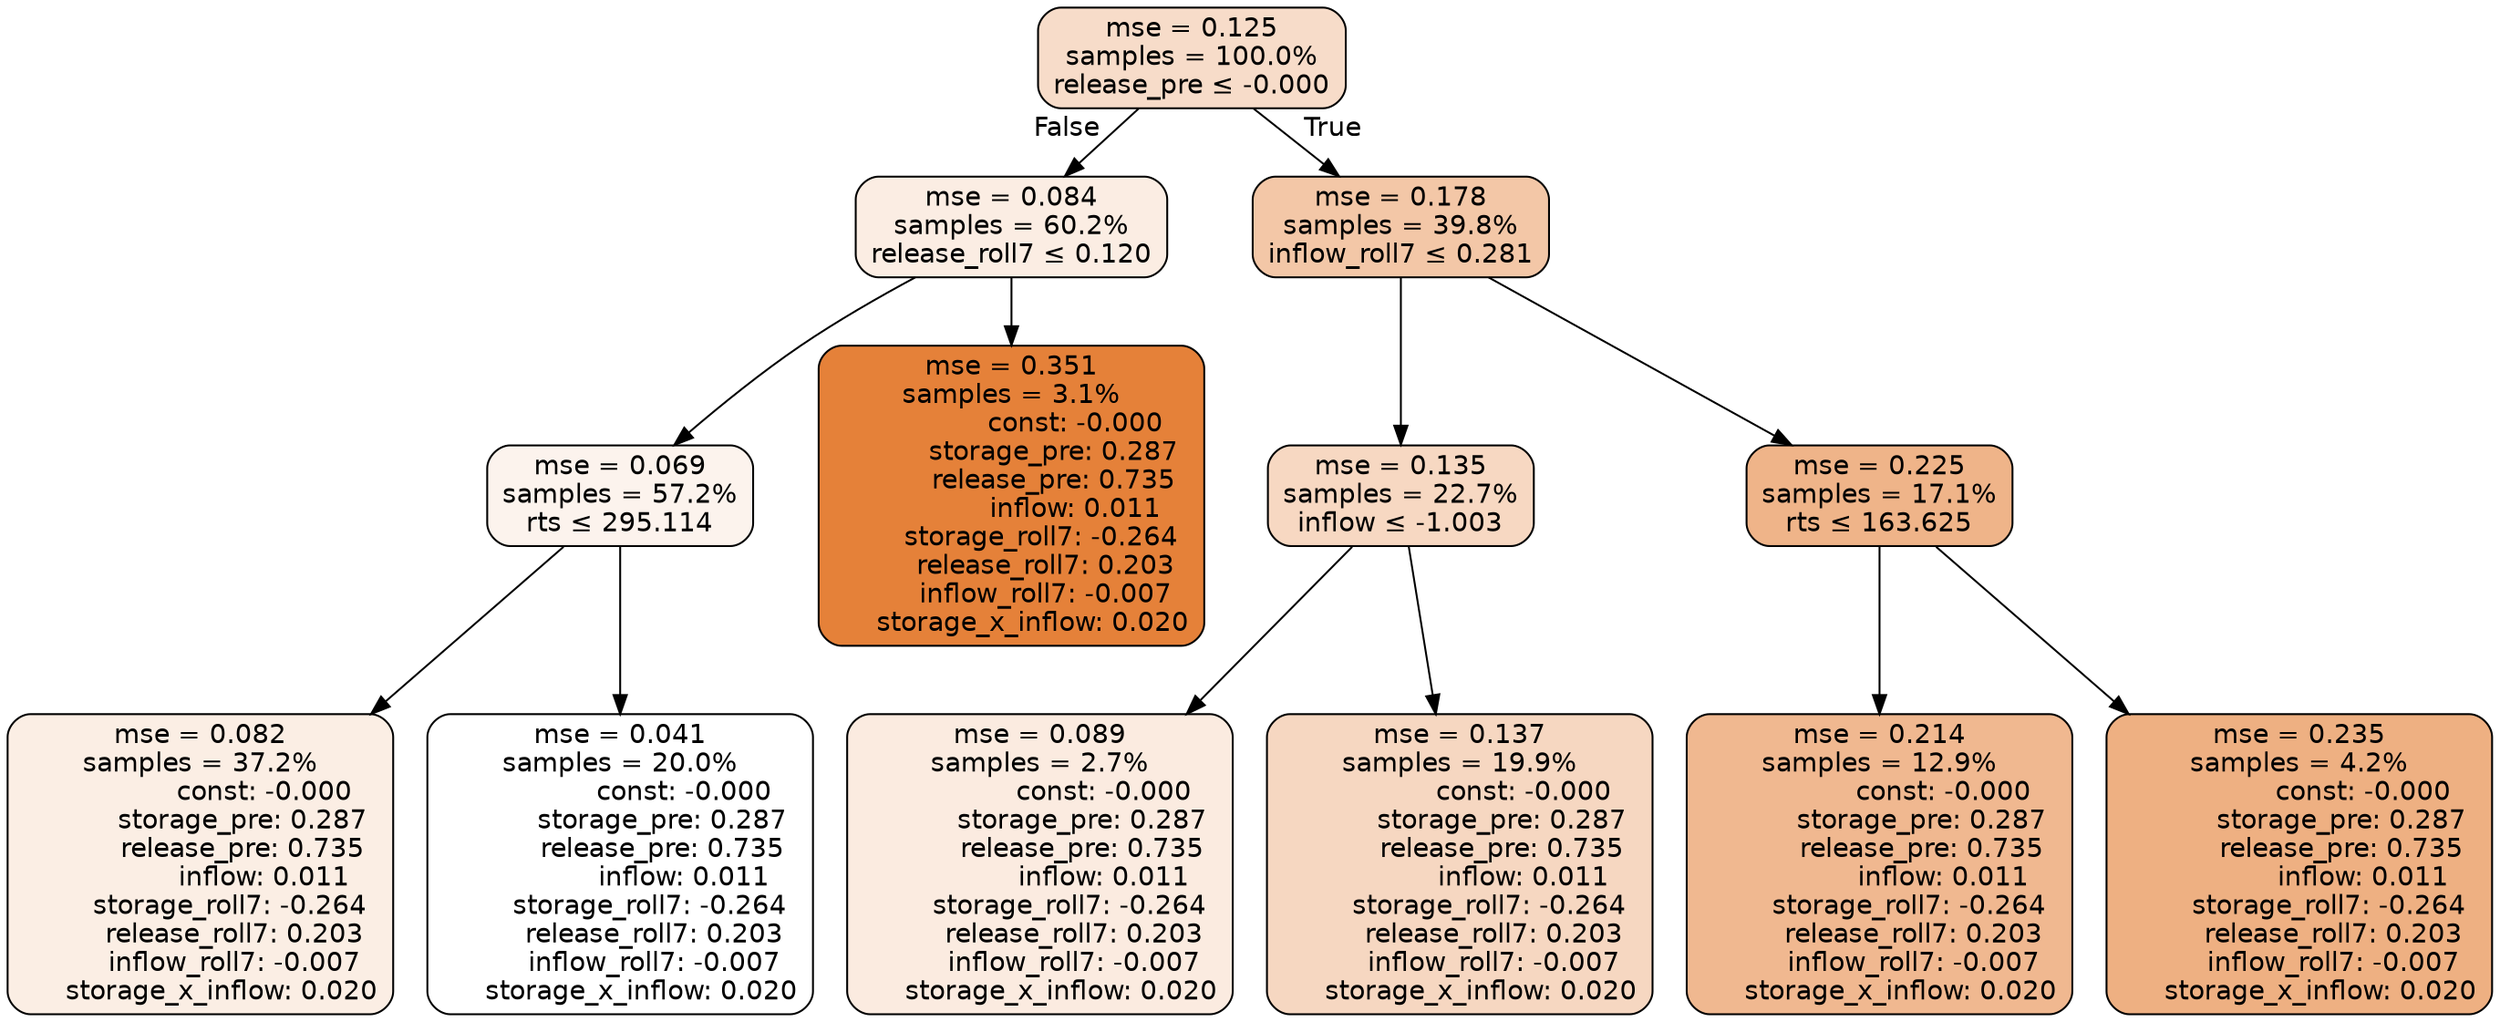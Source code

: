 digraph tree {
node [shape=rectangle, style="filled, rounded", color="black", fontname=helvetica] ;
edge [fontname=helvetica] ;
	"0" [label="mse = 0.125
samples = 100.0%
release_pre &le; -0.000", fillcolor="#f7dcc9"]
	"1" [label="mse = 0.084
samples = 60.2%
release_roll7 &le; 0.120", fillcolor="#fbede3"]
	"2" [label="mse = 0.069
samples = 57.2%
rts &le; 295.114", fillcolor="#fcf3ed"]
	"3" [label="mse = 0.082
samples = 37.2%
               const: -0.000
          storage_pre: 0.287
          release_pre: 0.735
               inflow: 0.011
       storage_roll7: -0.264
        release_roll7: 0.203
        inflow_roll7: -0.007
     storage_x_inflow: 0.020", fillcolor="#fbeee4"]
	"4" [label="mse = 0.041
samples = 20.0%
               const: -0.000
          storage_pre: 0.287
          release_pre: 0.735
               inflow: 0.011
       storage_roll7: -0.264
        release_roll7: 0.203
        inflow_roll7: -0.007
     storage_x_inflow: 0.020", fillcolor="#ffffff"]
	"5" [label="mse = 0.351
samples = 3.1%
               const: -0.000
          storage_pre: 0.287
          release_pre: 0.735
               inflow: 0.011
       storage_roll7: -0.264
        release_roll7: 0.203
        inflow_roll7: -0.007
     storage_x_inflow: 0.020", fillcolor="#e58139"]
	"6" [label="mse = 0.178
samples = 39.8%
inflow_roll7 &le; 0.281", fillcolor="#f3c7a7"]
	"7" [label="mse = 0.135
samples = 22.7%
inflow &le; -1.003", fillcolor="#f7d8c2"]
	"8" [label="mse = 0.089
samples = 2.7%
               const: -0.000
          storage_pre: 0.287
          release_pre: 0.735
               inflow: 0.011
       storage_roll7: -0.264
        release_roll7: 0.203
        inflow_roll7: -0.007
     storage_x_inflow: 0.020", fillcolor="#fbebe0"]
	"9" [label="mse = 0.137
samples = 19.9%
               const: -0.000
          storage_pre: 0.287
          release_pre: 0.735
               inflow: 0.011
       storage_roll7: -0.264
        release_roll7: 0.203
        inflow_roll7: -0.007
     storage_x_inflow: 0.020", fillcolor="#f6d7c1"]
	"10" [label="mse = 0.225
samples = 17.1%
rts &le; 163.625", fillcolor="#efb489"]
	"11" [label="mse = 0.214
samples = 12.9%
               const: -0.000
          storage_pre: 0.287
          release_pre: 0.735
               inflow: 0.011
       storage_roll7: -0.264
        release_roll7: 0.203
        inflow_roll7: -0.007
     storage_x_inflow: 0.020", fillcolor="#f0b890"]
	"12" [label="mse = 0.235
samples = 4.2%
               const: -0.000
          storage_pre: 0.287
          release_pre: 0.735
               inflow: 0.011
       storage_roll7: -0.264
        release_roll7: 0.203
        inflow_roll7: -0.007
     storage_x_inflow: 0.020", fillcolor="#eeb082"]

	"0" -> "1" [labeldistance=2.5, labelangle=45, headlabel="False"]
	"1" -> "2"
	"2" -> "3"
	"2" -> "4"
	"1" -> "5"
	"0" -> "6" [labeldistance=2.5, labelangle=-45, headlabel="True"]
	"6" -> "7"
	"7" -> "8"
	"7" -> "9"
	"6" -> "10"
	"10" -> "11"
	"10" -> "12"
}